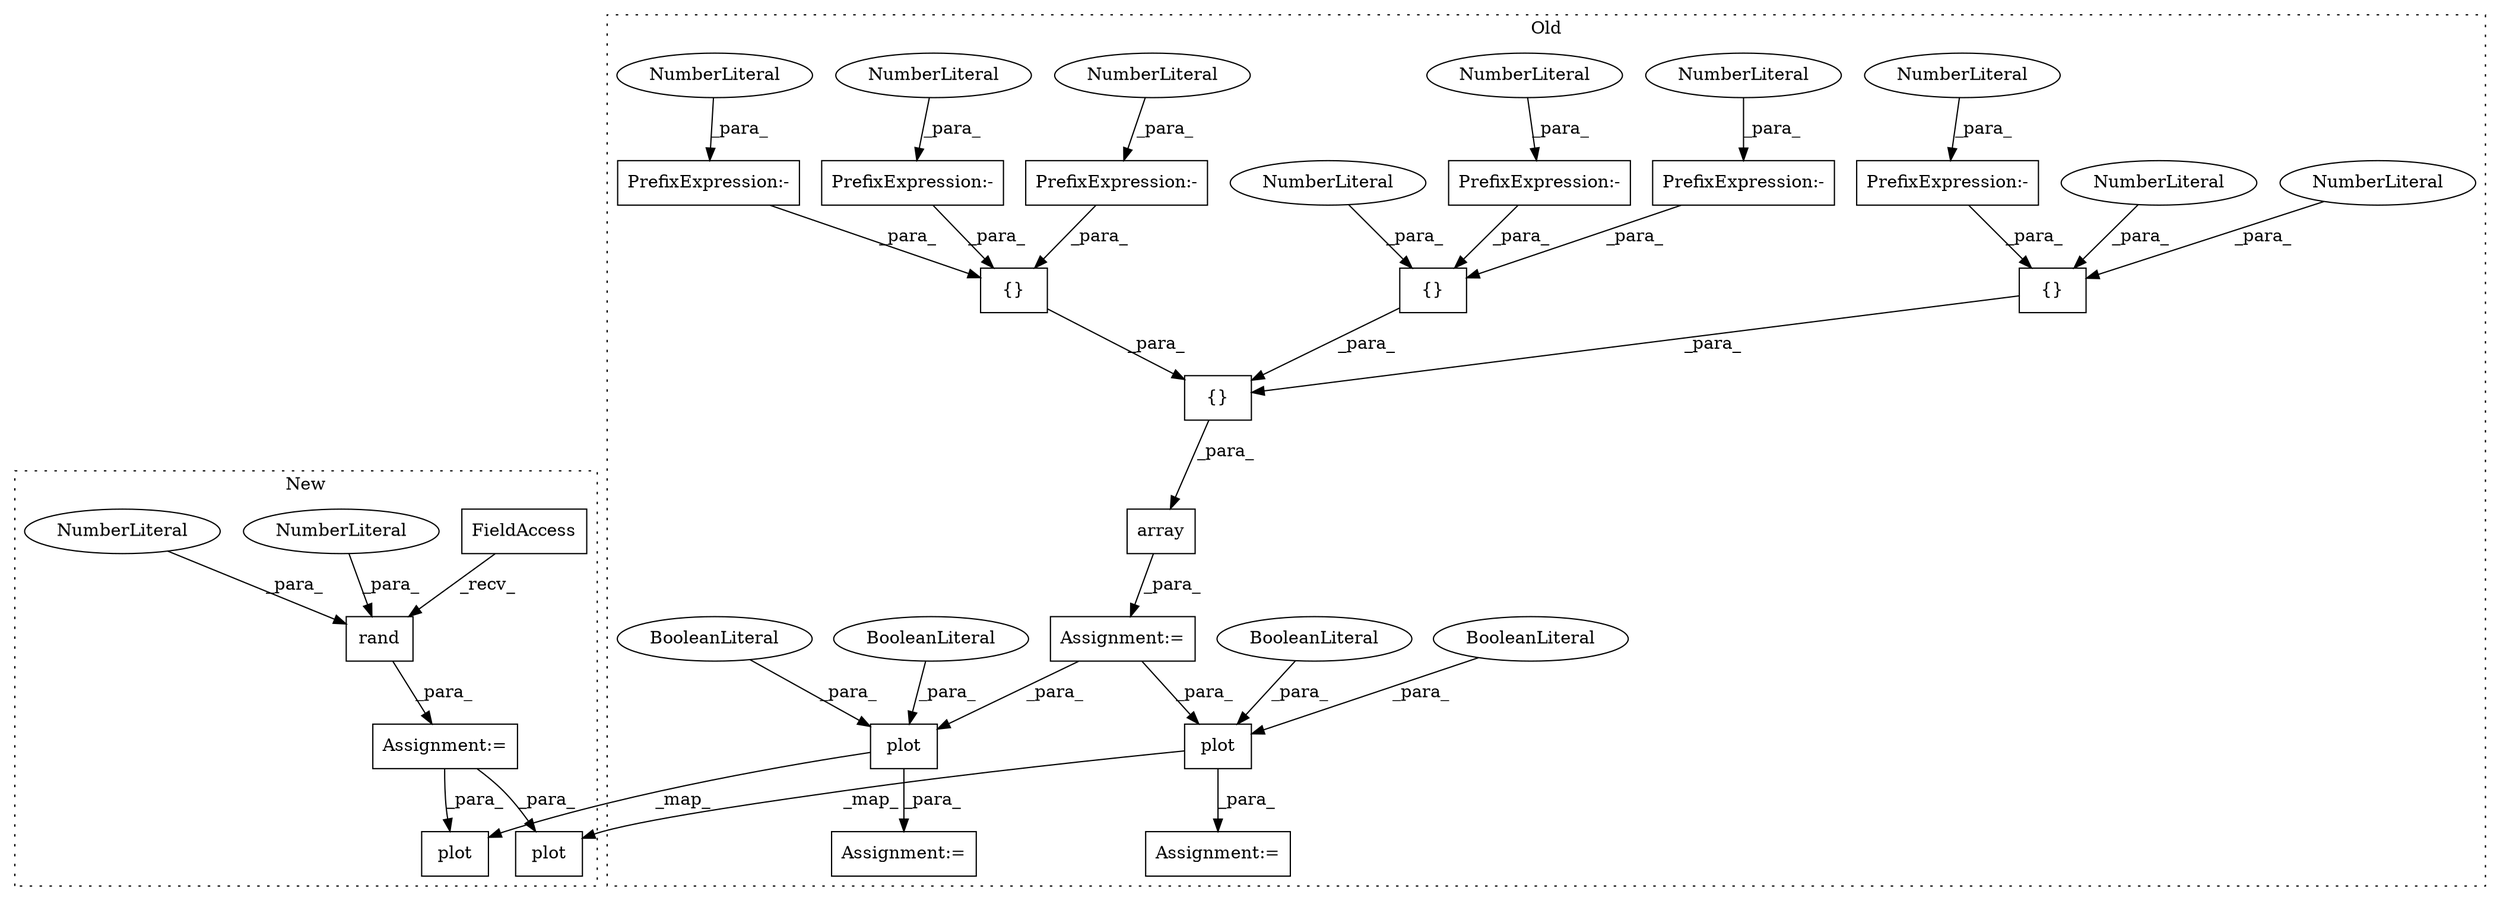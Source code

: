 digraph G {
subgraph cluster0 {
1 [label="array" a="32" s="295,426" l="6,1" shape="box"];
3 [label="{}" a="4" s="390,424" l="1,1" shape="box"];
4 [label="NumberLiteral" a="34" s="403" l="10" shape="ellipse"];
7 [label="Assignment:=" a="7" s="288" l="1" shape="box"];
8 [label="NumberLiteral" a="34" s="414" l="10" shape="ellipse"];
9 [label="{}" a="4" s="314,425" l="1,1" shape="box"];
13 [label="plot" a="32" s="689,788" l="5,1" shape="box"];
14 [label="{}" a="4" s="353,388" l="1,1" shape="box"];
15 [label="NumberLiteral" a="34" s="366" l="10" shape="ellipse"];
16 [label="{}" a="4" s="315,351" l="1,1" shape="box"];
17 [label="BooleanLiteral" a="9" s="778" l="5" shape="ellipse"];
18 [label="BooleanLiteral" a="9" s="784" l="4" shape="ellipse"];
19 [label="plot" a="32" s="520,560" l="5,1" shape="box"];
21 [label="BooleanLiteral" a="9" s="556" l="4" shape="ellipse"];
22 [label="BooleanLiteral" a="9" s="550" l="5" shape="ellipse"];
23 [label="PrefixExpression:-" a="38" s="340" l="1" shape="box"];
24 [label="NumberLiteral" a="34" s="341" l="10" shape="ellipse"];
25 [label="PrefixExpression:-" a="38" s="377" l="1" shape="box"];
26 [label="NumberLiteral" a="34" s="378" l="10" shape="ellipse"];
27 [label="PrefixExpression:-" a="38" s="316" l="1" shape="box"];
28 [label="NumberLiteral" a="34" s="317" l="10" shape="ellipse"];
29 [label="Assignment:=" a="7" s="507" l="2" shape="box"];
30 [label="Assignment:=" a="7" s="676" l="2" shape="box"];
31 [label="PrefixExpression:-" a="38" s="328" l="1" shape="box"];
32 [label="NumberLiteral" a="34" s="329" l="10" shape="ellipse"];
33 [label="PrefixExpression:-" a="38" s="354" l="1" shape="box"];
34 [label="NumberLiteral" a="34" s="355" l="10" shape="ellipse"];
35 [label="PrefixExpression:-" a="38" s="391" l="1" shape="box"];
36 [label="NumberLiteral" a="34" s="392" l="10" shape="ellipse"];
label = "Old";
style="dotted";
}
subgraph cluster1 {
2 [label="rand" a="32" s="269,277" l="5,1" shape="box"];
5 [label="FieldAccess" a="22" s="256" l="12" shape="box"];
6 [label="Assignment:=" a="7" s="255" l="1" shape="box"];
10 [label="NumberLiteral" a="34" s="274" l="1" shape="ellipse"];
11 [label="NumberLiteral" a="34" s="276" l="1" shape="ellipse"];
12 [label="plot" a="32" s="376,464" l="5,1" shape="box"];
20 [label="plot" a="32" s="329,358" l="5,1" shape="box"];
label = "New";
style="dotted";
}
1 -> 7 [label="_para_"];
2 -> 6 [label="_para_"];
3 -> 9 [label="_para_"];
4 -> 3 [label="_para_"];
5 -> 2 [label="_recv_"];
6 -> 12 [label="_para_"];
6 -> 20 [label="_para_"];
7 -> 13 [label="_para_"];
7 -> 19 [label="_para_"];
8 -> 3 [label="_para_"];
9 -> 1 [label="_para_"];
10 -> 2 [label="_para_"];
11 -> 2 [label="_para_"];
13 -> 12 [label="_map_"];
13 -> 30 [label="_para_"];
14 -> 9 [label="_para_"];
15 -> 14 [label="_para_"];
16 -> 9 [label="_para_"];
17 -> 13 [label="_para_"];
18 -> 13 [label="_para_"];
19 -> 29 [label="_para_"];
19 -> 20 [label="_map_"];
21 -> 19 [label="_para_"];
22 -> 19 [label="_para_"];
23 -> 16 [label="_para_"];
24 -> 23 [label="_para_"];
25 -> 14 [label="_para_"];
26 -> 25 [label="_para_"];
27 -> 16 [label="_para_"];
28 -> 27 [label="_para_"];
31 -> 16 [label="_para_"];
32 -> 31 [label="_para_"];
33 -> 14 [label="_para_"];
34 -> 33 [label="_para_"];
35 -> 3 [label="_para_"];
36 -> 35 [label="_para_"];
}